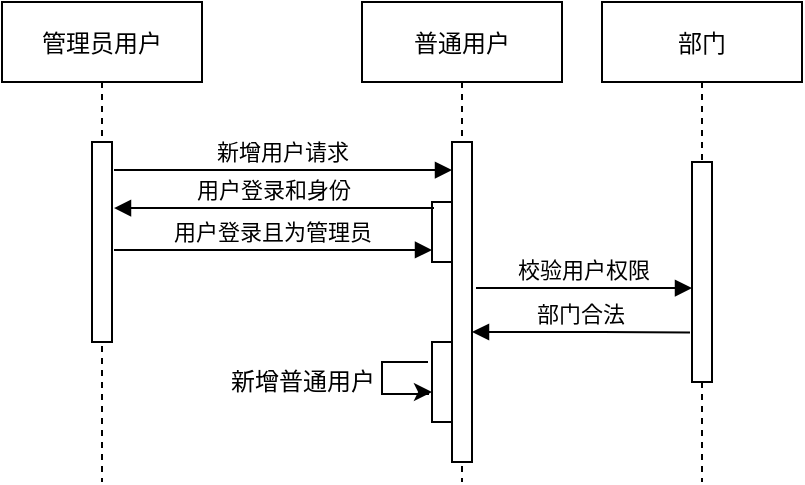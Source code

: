 <mxfile version="15.4.3" type="github">
  <diagram id="jTyqnOY4CSZY5J-jKBLQ" name="Page-1">
    <mxGraphModel dx="1108" dy="482" grid="1" gridSize="10" guides="1" tooltips="1" connect="1" arrows="1" fold="1" page="1" pageScale="1" pageWidth="827" pageHeight="1169" math="0" shadow="0">
      <root>
        <mxCell id="0" />
        <mxCell id="1" parent="0" />
        <mxCell id="tQEb7yG2iG1s_vNv8sm0-37" value="管理员用户" style="shape=umlLifeline;perimeter=lifelinePerimeter;container=1;collapsible=0;recursiveResize=0;rounded=0;shadow=0;strokeWidth=1;" vertex="1" parent="1">
          <mxGeometry x="140" y="240" width="100" height="240" as="geometry" />
        </mxCell>
        <mxCell id="tQEb7yG2iG1s_vNv8sm0-38" value="" style="points=[];perimeter=orthogonalPerimeter;rounded=0;shadow=0;strokeWidth=1;" vertex="1" parent="tQEb7yG2iG1s_vNv8sm0-37">
          <mxGeometry x="45" y="70" width="10" height="100" as="geometry" />
        </mxCell>
        <mxCell id="tQEb7yG2iG1s_vNv8sm0-39" value="普通用户" style="shape=umlLifeline;perimeter=lifelinePerimeter;container=1;collapsible=0;recursiveResize=0;rounded=0;shadow=0;strokeWidth=1;" vertex="1" parent="1">
          <mxGeometry x="320" y="240" width="100" height="240" as="geometry" />
        </mxCell>
        <mxCell id="tQEb7yG2iG1s_vNv8sm0-40" value="" style="points=[];perimeter=orthogonalPerimeter;rounded=0;shadow=0;strokeWidth=1;" vertex="1" parent="tQEb7yG2iG1s_vNv8sm0-39">
          <mxGeometry x="35" y="100" width="10" height="30" as="geometry" />
        </mxCell>
        <mxCell id="tQEb7yG2iG1s_vNv8sm0-41" value="" style="points=[];perimeter=orthogonalPerimeter;rounded=0;shadow=0;strokeWidth=1;" vertex="1" parent="tQEb7yG2iG1s_vNv8sm0-39">
          <mxGeometry x="45" y="70" width="10" height="160" as="geometry" />
        </mxCell>
        <mxCell id="tQEb7yG2iG1s_vNv8sm0-64" value="" style="endArrow=classic;html=1;rounded=0;edgeStyle=orthogonalEdgeStyle;entryX=0.2;entryY=0.633;entryDx=0;entryDy=0;entryPerimeter=0;" edge="1" parent="tQEb7yG2iG1s_vNv8sm0-39">
          <mxGeometry width="50" height="50" relative="1" as="geometry">
            <mxPoint x="33" y="180" as="sourcePoint" />
            <mxPoint x="35" y="194.99" as="targetPoint" />
            <Array as="points">
              <mxPoint x="10" y="180" />
              <mxPoint x="10" y="196" />
              <mxPoint x="33" y="196" />
              <mxPoint x="33" y="195" />
            </Array>
          </mxGeometry>
        </mxCell>
        <mxCell id="tQEb7yG2iG1s_vNv8sm0-43" value="部门" style="shape=umlLifeline;perimeter=lifelinePerimeter;container=1;collapsible=0;recursiveResize=0;rounded=0;shadow=0;strokeWidth=1;" vertex="1" parent="1">
          <mxGeometry x="440" y="240" width="100" height="240" as="geometry" />
        </mxCell>
        <mxCell id="tQEb7yG2iG1s_vNv8sm0-44" value="" style="points=[];perimeter=orthogonalPerimeter;rounded=0;shadow=0;strokeWidth=1;" vertex="1" parent="tQEb7yG2iG1s_vNv8sm0-43">
          <mxGeometry x="45" y="80" width="10" height="110" as="geometry" />
        </mxCell>
        <mxCell id="tQEb7yG2iG1s_vNv8sm0-45" value="新增用户请求" style="verticalAlign=bottom;endArrow=block;shadow=0;strokeWidth=1;exitX=1.1;exitY=0.108;exitDx=0;exitDy=0;exitPerimeter=0;" edge="1" parent="1">
          <mxGeometry relative="1" as="geometry">
            <mxPoint x="196" y="324.04" as="sourcePoint" />
            <mxPoint x="365" y="324.04" as="targetPoint" />
          </mxGeometry>
        </mxCell>
        <mxCell id="tQEb7yG2iG1s_vNv8sm0-46" value="部门合法" style="verticalAlign=bottom;endArrow=block;shadow=0;strokeWidth=1;exitX=-0.1;exitY=0.775;exitDx=0;exitDy=0;exitPerimeter=0;" edge="1" parent="1" source="tQEb7yG2iG1s_vNv8sm0-44">
          <mxGeometry relative="1" as="geometry">
            <mxPoint x="381" y="460" as="sourcePoint" />
            <mxPoint x="375" y="405" as="targetPoint" />
            <Array as="points">
              <mxPoint x="430" y="405" />
            </Array>
          </mxGeometry>
        </mxCell>
        <mxCell id="tQEb7yG2iG1s_vNv8sm0-47" value="校验用户权限" style="verticalAlign=bottom;endArrow=block;shadow=0;strokeWidth=1;entryX=0;entryY=0.573;entryDx=0;entryDy=0;entryPerimeter=0;exitX=1.2;exitY=0.562;exitDx=0;exitDy=0;exitPerimeter=0;" edge="1" parent="1" target="tQEb7yG2iG1s_vNv8sm0-44">
          <mxGeometry relative="1" as="geometry">
            <mxPoint x="377" y="383.06" as="sourcePoint" />
            <mxPoint x="560" y="330" as="targetPoint" />
          </mxGeometry>
        </mxCell>
        <mxCell id="tQEb7yG2iG1s_vNv8sm0-48" value="用户登录和身份" style="verticalAlign=bottom;endArrow=block;shadow=0;strokeWidth=1;exitX=0.1;exitY=0.1;exitDx=0;exitDy=0;exitPerimeter=0;entryX=1.1;entryY=0.254;entryDx=0;entryDy=0;entryPerimeter=0;" edge="1" parent="1" source="tQEb7yG2iG1s_vNv8sm0-40">
          <mxGeometry relative="1" as="geometry">
            <mxPoint x="360" y="350" as="sourcePoint" />
            <mxPoint x="196" y="343.02" as="targetPoint" />
            <Array as="points" />
          </mxGeometry>
        </mxCell>
        <mxCell id="tQEb7yG2iG1s_vNv8sm0-49" value="用户登录且为管理员" style="verticalAlign=bottom;endArrow=block;shadow=0;strokeWidth=1;entryX=0;entryY=0.8;entryDx=0;entryDy=0;entryPerimeter=0;exitX=1.1;exitY=0.415;exitDx=0;exitDy=0;exitPerimeter=0;" edge="1" parent="1" target="tQEb7yG2iG1s_vNv8sm0-40">
          <mxGeometry relative="1" as="geometry">
            <mxPoint x="196" y="363.95" as="sourcePoint" />
            <mxPoint x="350" y="365" as="targetPoint" />
          </mxGeometry>
        </mxCell>
        <mxCell id="tQEb7yG2iG1s_vNv8sm0-60" value="" style="points=[];perimeter=orthogonalPerimeter;rounded=0;shadow=0;strokeWidth=1;" vertex="1" parent="1">
          <mxGeometry x="355" y="410" width="10" height="40" as="geometry" />
        </mxCell>
        <mxCell id="tQEb7yG2iG1s_vNv8sm0-65" value="新增普通用户" style="text;html=1;align=center;verticalAlign=middle;resizable=0;points=[];autosize=1;strokeColor=none;fillColor=none;" vertex="1" parent="1">
          <mxGeometry x="245" y="420" width="90" height="20" as="geometry" />
        </mxCell>
      </root>
    </mxGraphModel>
  </diagram>
</mxfile>
